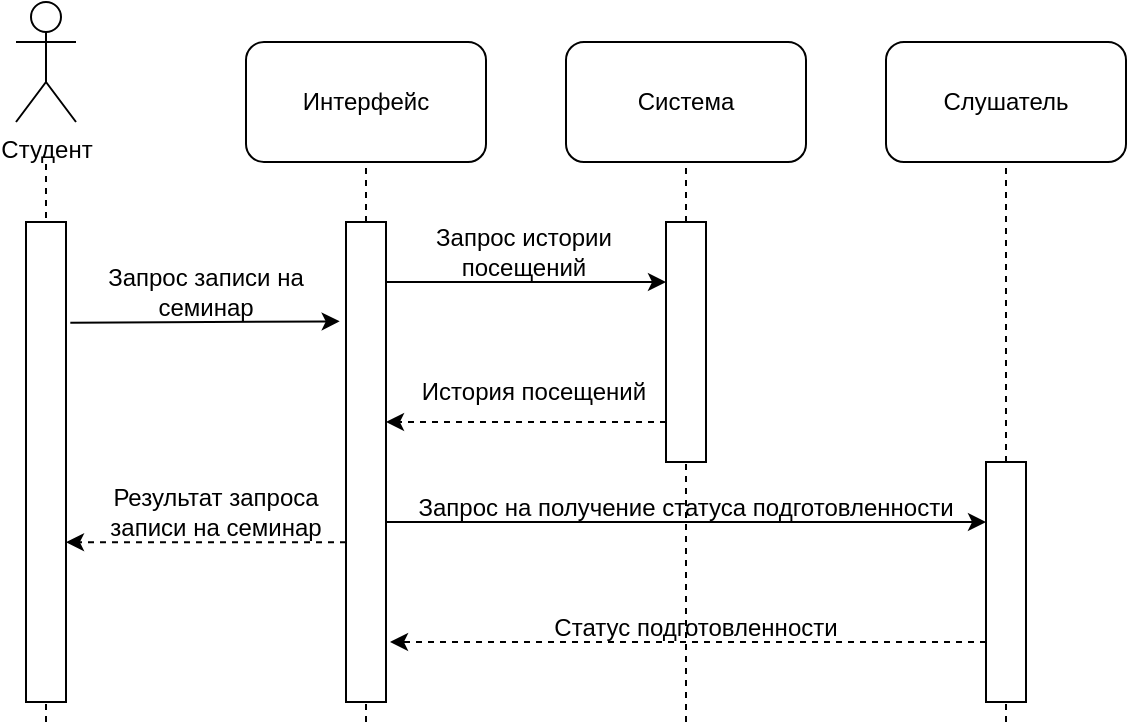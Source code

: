 <mxfile version="26.1.1">
  <diagram name="Страница — 1" id="PaI8IPLGgFUFwOvJCFp6">
    <mxGraphModel dx="1050" dy="538" grid="0" gridSize="10" guides="1" tooltips="1" connect="1" arrows="1" fold="1" page="1" pageScale="1" pageWidth="827" pageHeight="1169" math="0" shadow="0">
      <root>
        <mxCell id="0" />
        <mxCell id="1" parent="0" />
        <mxCell id="LCRRv-766jGbRX7zKB-T-1" value="&lt;div&gt;Студент&lt;/div&gt;" style="shape=umlActor;verticalLabelPosition=bottom;verticalAlign=top;html=1;outlineConnect=0;" vertex="1" parent="1">
          <mxGeometry x="105" y="80" width="30" height="60" as="geometry" />
        </mxCell>
        <mxCell id="LCRRv-766jGbRX7zKB-T-2" value="" style="endArrow=none;dashed=1;html=1;rounded=0;" edge="1" parent="1">
          <mxGeometry width="50" height="50" relative="1" as="geometry">
            <mxPoint x="120" y="440" as="sourcePoint" />
            <mxPoint x="120" y="160" as="targetPoint" />
          </mxGeometry>
        </mxCell>
        <mxCell id="LCRRv-766jGbRX7zKB-T-3" value="" style="endArrow=none;dashed=1;html=1;rounded=0;entryX=0.5;entryY=1;entryDx=0;entryDy=0;" edge="1" parent="1" source="LCRRv-766jGbRX7zKB-T-6" target="LCRRv-766jGbRX7zKB-T-15">
          <mxGeometry width="50" height="50" relative="1" as="geometry">
            <mxPoint x="280" y="440" as="sourcePoint" />
            <mxPoint x="280" y="170" as="targetPoint" />
          </mxGeometry>
        </mxCell>
        <mxCell id="LCRRv-766jGbRX7zKB-T-4" value="" style="endArrow=none;dashed=1;html=1;rounded=0;entryX=0.5;entryY=1;entryDx=0;entryDy=0;" edge="1" parent="1" source="LCRRv-766jGbRX7zKB-T-9" target="LCRRv-766jGbRX7zKB-T-16">
          <mxGeometry width="50" height="50" relative="1" as="geometry">
            <mxPoint x="440" y="440" as="sourcePoint" />
            <mxPoint x="440" y="170" as="targetPoint" />
          </mxGeometry>
        </mxCell>
        <mxCell id="LCRRv-766jGbRX7zKB-T-5" value="" style="endArrow=none;dashed=1;html=1;rounded=0;entryX=0.5;entryY=1;entryDx=0;entryDy=0;" edge="1" parent="1" source="LCRRv-766jGbRX7zKB-T-12" target="LCRRv-766jGbRX7zKB-T-17">
          <mxGeometry width="50" height="50" relative="1" as="geometry">
            <mxPoint x="600" y="440" as="sourcePoint" />
            <mxPoint x="600" y="170" as="targetPoint" />
          </mxGeometry>
        </mxCell>
        <mxCell id="LCRRv-766jGbRX7zKB-T-7" value="" style="endArrow=none;dashed=1;html=1;rounded=0;" edge="1" parent="1" target="LCRRv-766jGbRX7zKB-T-6">
          <mxGeometry width="50" height="50" relative="1" as="geometry">
            <mxPoint x="280" y="440" as="sourcePoint" />
            <mxPoint x="280" y="170" as="targetPoint" />
          </mxGeometry>
        </mxCell>
        <mxCell id="LCRRv-766jGbRX7zKB-T-6" value="" style="rounded=0;whiteSpace=wrap;html=1;" vertex="1" parent="1">
          <mxGeometry x="270" y="190" width="20" height="240" as="geometry" />
        </mxCell>
        <mxCell id="LCRRv-766jGbRX7zKB-T-11" value="" style="endArrow=none;dashed=1;html=1;rounded=0;" edge="1" parent="1" target="LCRRv-766jGbRX7zKB-T-9">
          <mxGeometry width="50" height="50" relative="1" as="geometry">
            <mxPoint x="440" y="440" as="sourcePoint" />
            <mxPoint x="440" y="170" as="targetPoint" />
          </mxGeometry>
        </mxCell>
        <mxCell id="LCRRv-766jGbRX7zKB-T-9" value="" style="rounded=0;whiteSpace=wrap;html=1;" vertex="1" parent="1">
          <mxGeometry x="430" y="190" width="20" height="120" as="geometry" />
        </mxCell>
        <mxCell id="LCRRv-766jGbRX7zKB-T-14" value="" style="endArrow=none;dashed=1;html=1;rounded=0;" edge="1" parent="1" target="LCRRv-766jGbRX7zKB-T-12">
          <mxGeometry width="50" height="50" relative="1" as="geometry">
            <mxPoint x="600" y="440" as="sourcePoint" />
            <mxPoint x="600" y="170" as="targetPoint" />
          </mxGeometry>
        </mxCell>
        <mxCell id="LCRRv-766jGbRX7zKB-T-12" value="" style="rounded=0;whiteSpace=wrap;html=1;" vertex="1" parent="1">
          <mxGeometry x="590" y="310" width="20" height="120" as="geometry" />
        </mxCell>
        <mxCell id="LCRRv-766jGbRX7zKB-T-15" value="Интерфейс" style="rounded=1;whiteSpace=wrap;html=1;" vertex="1" parent="1">
          <mxGeometry x="220" y="100" width="120" height="60" as="geometry" />
        </mxCell>
        <mxCell id="LCRRv-766jGbRX7zKB-T-16" value="Система" style="rounded=1;whiteSpace=wrap;html=1;" vertex="1" parent="1">
          <mxGeometry x="380" y="100" width="120" height="60" as="geometry" />
        </mxCell>
        <mxCell id="LCRRv-766jGbRX7zKB-T-17" value="Слушатель" style="rounded=1;whiteSpace=wrap;html=1;" vertex="1" parent="1">
          <mxGeometry x="540" y="100" width="120" height="60" as="geometry" />
        </mxCell>
        <mxCell id="LCRRv-766jGbRX7zKB-T-18" value="" style="rounded=0;whiteSpace=wrap;html=1;" vertex="1" parent="1">
          <mxGeometry x="110" y="190" width="20" height="240" as="geometry" />
        </mxCell>
        <mxCell id="LCRRv-766jGbRX7zKB-T-19" value="" style="endArrow=classic;html=1;rounded=0;exitX=1.108;exitY=0.21;exitDx=0;exitDy=0;exitPerimeter=0;entryX=-0.158;entryY=0.207;entryDx=0;entryDy=0;entryPerimeter=0;" edge="1" parent="1" source="LCRRv-766jGbRX7zKB-T-18" target="LCRRv-766jGbRX7zKB-T-6">
          <mxGeometry width="50" height="50" relative="1" as="geometry">
            <mxPoint x="350" y="280" as="sourcePoint" />
            <mxPoint x="400" y="230" as="targetPoint" />
          </mxGeometry>
        </mxCell>
        <mxCell id="LCRRv-766jGbRX7zKB-T-20" value="" style="endArrow=classic;html=1;rounded=0;exitX=1.108;exitY=0.21;exitDx=0;exitDy=0;exitPerimeter=0;entryX=0;entryY=0.25;entryDx=0;entryDy=0;" edge="1" parent="1" target="LCRRv-766jGbRX7zKB-T-9">
          <mxGeometry width="50" height="50" relative="1" as="geometry">
            <mxPoint x="290" y="220" as="sourcePoint" />
            <mxPoint x="425" y="220" as="targetPoint" />
          </mxGeometry>
        </mxCell>
        <mxCell id="LCRRv-766jGbRX7zKB-T-21" value="" style="endArrow=classic;html=1;rounded=0;exitX=1.108;exitY=0.21;exitDx=0;exitDy=0;exitPerimeter=0;entryX=0;entryY=0.25;entryDx=0;entryDy=0;" edge="1" parent="1" target="LCRRv-766jGbRX7zKB-T-12">
          <mxGeometry width="50" height="50" relative="1" as="geometry">
            <mxPoint x="290" y="340" as="sourcePoint" />
            <mxPoint x="430" y="340" as="targetPoint" />
          </mxGeometry>
        </mxCell>
        <mxCell id="LCRRv-766jGbRX7zKB-T-22" value="" style="endArrow=classic;html=1;rounded=0;exitX=0;exitY=0.667;exitDx=0;exitDy=0;exitPerimeter=0;dashed=1;entryX=1;entryY=0.667;entryDx=0;entryDy=0;entryPerimeter=0;" edge="1" parent="1" source="LCRRv-766jGbRX7zKB-T-6" target="LCRRv-766jGbRX7zKB-T-18">
          <mxGeometry width="50" height="50" relative="1" as="geometry">
            <mxPoint x="135" y="280" as="sourcePoint" />
            <mxPoint x="135" y="350" as="targetPoint" />
          </mxGeometry>
        </mxCell>
        <mxCell id="LCRRv-766jGbRX7zKB-T-23" value="" style="endArrow=classic;html=1;rounded=0;exitX=0;exitY=0.667;exitDx=0;exitDy=0;exitPerimeter=0;dashed=1;entryX=1;entryY=0.667;entryDx=0;entryDy=0;entryPerimeter=0;" edge="1" parent="1">
          <mxGeometry width="50" height="50" relative="1" as="geometry">
            <mxPoint x="430" y="290" as="sourcePoint" />
            <mxPoint x="290" y="290" as="targetPoint" />
          </mxGeometry>
        </mxCell>
        <mxCell id="LCRRv-766jGbRX7zKB-T-24" value="" style="endArrow=classic;html=1;rounded=0;exitX=0;exitY=0.667;exitDx=0;exitDy=0;exitPerimeter=0;dashed=1;" edge="1" parent="1">
          <mxGeometry width="50" height="50" relative="1" as="geometry">
            <mxPoint x="590" y="400" as="sourcePoint" />
            <mxPoint x="292" y="400" as="targetPoint" />
          </mxGeometry>
        </mxCell>
        <mxCell id="LCRRv-766jGbRX7zKB-T-25" value="Запрос записи на семинар" style="text;html=1;align=center;verticalAlign=middle;whiteSpace=wrap;rounded=0;" vertex="1" parent="1">
          <mxGeometry x="150" y="210" width="100" height="30" as="geometry" />
        </mxCell>
        <mxCell id="LCRRv-766jGbRX7zKB-T-26" value="Запрос истории посещений" style="text;html=1;align=center;verticalAlign=middle;whiteSpace=wrap;rounded=0;" vertex="1" parent="1">
          <mxGeometry x="303.5" y="190" width="110" height="30" as="geometry" />
        </mxCell>
        <mxCell id="LCRRv-766jGbRX7zKB-T-27" value="История посещений" style="text;html=1;align=center;verticalAlign=middle;whiteSpace=wrap;rounded=0;" vertex="1" parent="1">
          <mxGeometry x="303.5" y="260" width="120" height="30" as="geometry" />
        </mxCell>
        <mxCell id="LCRRv-766jGbRX7zKB-T-28" value="Запрос на получение статуса подготовленности" style="text;html=1;align=center;verticalAlign=middle;whiteSpace=wrap;rounded=0;" vertex="1" parent="1">
          <mxGeometry x="305" y="318" width="270" height="30" as="geometry" />
        </mxCell>
        <mxCell id="LCRRv-766jGbRX7zKB-T-30" value="Статус подготовленности" style="text;html=1;align=center;verticalAlign=middle;whiteSpace=wrap;rounded=0;" vertex="1" parent="1">
          <mxGeometry x="370" y="378" width="150" height="30" as="geometry" />
        </mxCell>
        <mxCell id="LCRRv-766jGbRX7zKB-T-31" value="Результат запроса записи на семинар" style="text;html=1;align=center;verticalAlign=middle;whiteSpace=wrap;rounded=0;" vertex="1" parent="1">
          <mxGeometry x="150" y="320" width="110" height="30" as="geometry" />
        </mxCell>
      </root>
    </mxGraphModel>
  </diagram>
</mxfile>

